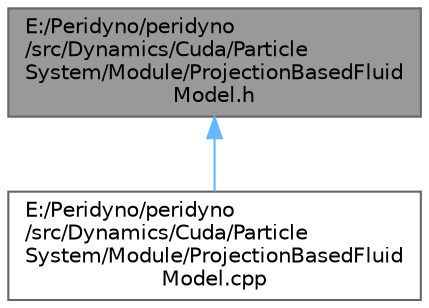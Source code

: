 digraph "E:/Peridyno/peridyno/src/Dynamics/Cuda/ParticleSystem/Module/ProjectionBasedFluidModel.h"
{
 // LATEX_PDF_SIZE
  bgcolor="transparent";
  edge [fontname=Helvetica,fontsize=10,labelfontname=Helvetica,labelfontsize=10];
  node [fontname=Helvetica,fontsize=10,shape=box,height=0.2,width=0.4];
  Node1 [id="Node000001",label="E:/Peridyno/peridyno\l/src/Dynamics/Cuda/Particle\lSystem/Module/ProjectionBasedFluid\lModel.h",height=0.2,width=0.4,color="gray40", fillcolor="grey60", style="filled", fontcolor="black",tooltip=" "];
  Node1 -> Node2 [id="edge1_Node000001_Node000002",dir="back",color="steelblue1",style="solid",tooltip=" "];
  Node2 [id="Node000002",label="E:/Peridyno/peridyno\l/src/Dynamics/Cuda/Particle\lSystem/Module/ProjectionBasedFluid\lModel.cpp",height=0.2,width=0.4,color="grey40", fillcolor="white", style="filled",URL="$_projection_based_fluid_model_8cpp.html",tooltip=" "];
}
